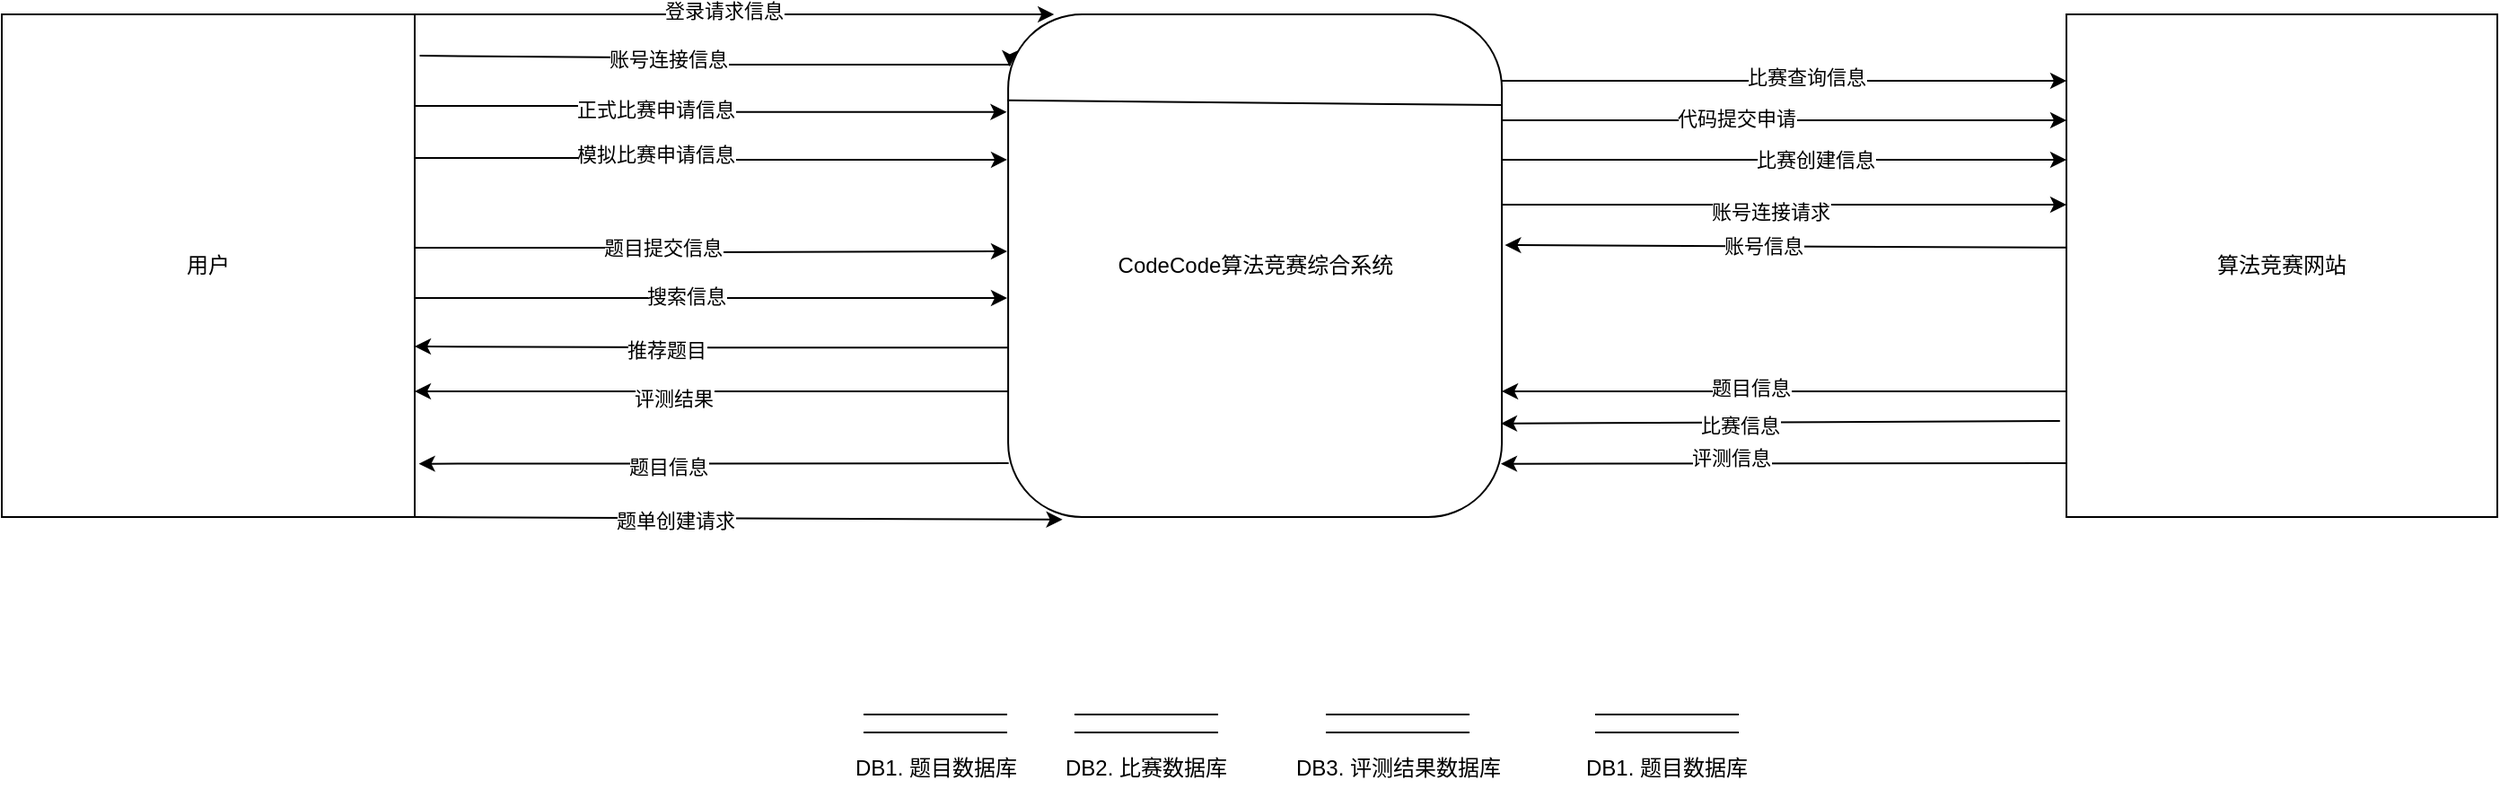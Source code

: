 <mxfile version="17.1.3" type="github">
  <diagram id="ThneDFmaGYNgDfPmpNYM" name="Page-1">
    <mxGraphModel dx="903" dy="483" grid="1" gridSize="10" guides="1" tooltips="1" connect="1" arrows="1" fold="1" page="1" pageScale="1" pageWidth="1600" pageHeight="900" math="0" shadow="0">
      <root>
        <mxCell id="0" />
        <mxCell id="1" parent="0" />
        <mxCell id="yP9FvSztLNe4L2ZfVXwx-70" style="edgeStyle=orthogonalEdgeStyle;rounded=0;orthogonalLoop=1;jettySize=auto;html=1;exitX=0;exitY=0.75;exitDx=0;exitDy=0;entryX=1;entryY=0.75;entryDx=0;entryDy=0;" edge="1" parent="1" source="yP9FvSztLNe4L2ZfVXwx-8" target="yP9FvSztLNe4L2ZfVXwx-2">
          <mxGeometry relative="1" as="geometry" />
        </mxCell>
        <mxCell id="yP9FvSztLNe4L2ZfVXwx-71" value="题目信息" style="edgeLabel;html=1;align=center;verticalAlign=middle;resizable=0;points=[];" vertex="1" connectable="0" parent="yP9FvSztLNe4L2ZfVXwx-70">
          <mxGeometry x="0.12" y="-2" relative="1" as="geometry">
            <mxPoint as="offset" />
          </mxGeometry>
        </mxCell>
        <mxCell id="yP9FvSztLNe4L2ZfVXwx-8" value="算法竞赛网站" style="rounded=0;whiteSpace=wrap;html=1;" vertex="1" parent="1">
          <mxGeometry x="1190" y="320" width="240" height="280" as="geometry" />
        </mxCell>
        <mxCell id="yP9FvSztLNe4L2ZfVXwx-24" style="edgeStyle=orthogonalEdgeStyle;rounded=0;orthogonalLoop=1;jettySize=auto;html=1;exitX=1;exitY=0.5;exitDx=0;exitDy=0;entryX=0;entryY=0.5;entryDx=0;entryDy=0;" edge="1" parent="1">
          <mxGeometry relative="1" as="geometry">
            <mxPoint x="875.54" y="379.0" as="sourcePoint" />
            <mxPoint x="1190" y="379.0" as="targetPoint" />
          </mxGeometry>
        </mxCell>
        <mxCell id="yP9FvSztLNe4L2ZfVXwx-67" value="代码提交申请" style="edgeLabel;html=1;align=center;verticalAlign=middle;resizable=0;points=[];" vertex="1" connectable="0" parent="yP9FvSztLNe4L2ZfVXwx-24">
          <mxGeometry x="-0.169" y="1" relative="1" as="geometry">
            <mxPoint as="offset" />
          </mxGeometry>
        </mxCell>
        <mxCell id="yP9FvSztLNe4L2ZfVXwx-16" value="用户" style="rounded=0;whiteSpace=wrap;html=1;" vertex="1" parent="1">
          <mxGeometry x="40" y="340" width="230" height="220" as="geometry" />
        </mxCell>
        <mxCell id="yP9FvSztLNe4L2ZfVXwx-36" style="edgeStyle=orthogonalEdgeStyle;rounded=0;orthogonalLoop=1;jettySize=auto;html=1;entryX=1;entryY=0.75;entryDx=0;entryDy=0;exitX=-0.001;exitY=0.663;exitDx=0;exitDy=0;exitPerimeter=0;" edge="1" parent="1" source="yP9FvSztLNe4L2ZfVXwx-2" target="yP9FvSztLNe4L2ZfVXwx-16">
          <mxGeometry relative="1" as="geometry">
            <mxPoint x="590" y="505" as="sourcePoint" />
          </mxGeometry>
        </mxCell>
        <mxCell id="yP9FvSztLNe4L2ZfVXwx-37" value="推荐题目" style="edgeLabel;html=1;align=center;verticalAlign=middle;resizable=0;points=[];" vertex="1" connectable="0" parent="yP9FvSztLNe4L2ZfVXwx-36">
          <mxGeometry x="0.338" y="2" relative="1" as="geometry">
            <mxPoint x="30" as="offset" />
          </mxGeometry>
        </mxCell>
        <mxCell id="yP9FvSztLNe4L2ZfVXwx-38" value="用户" style="rounded=0;whiteSpace=wrap;html=1;" vertex="1" parent="1">
          <mxGeometry x="40" y="320" width="230" height="280" as="geometry" />
        </mxCell>
        <mxCell id="yP9FvSztLNe4L2ZfVXwx-42" value="" style="group" vertex="1" connectable="0" parent="1">
          <mxGeometry x="600" y="320" width="275.54" height="280" as="geometry" />
        </mxCell>
        <mxCell id="yP9FvSztLNe4L2ZfVXwx-64" value="" style="group" vertex="1" connectable="0" parent="yP9FvSztLNe4L2ZfVXwx-42">
          <mxGeometry width="275.54" height="280" as="geometry" />
        </mxCell>
        <mxCell id="yP9FvSztLNe4L2ZfVXwx-2" value="CodeCode算法竞赛综合系统" style="rounded=1;whiteSpace=wrap;html=1;" vertex="1" parent="yP9FvSztLNe4L2ZfVXwx-64">
          <mxGeometry x="0.55" width="274.99" height="280" as="geometry" />
        </mxCell>
        <mxCell id="yP9FvSztLNe4L2ZfVXwx-3" value="" style="endArrow=none;html=1;rounded=0;exitX=-0.002;exitY=0.127;exitDx=0;exitDy=0;exitPerimeter=0;entryX=1;entryY=0.136;entryDx=0;entryDy=0;entryPerimeter=0;" edge="1" parent="yP9FvSztLNe4L2ZfVXwx-64">
          <mxGeometry width="50" height="50" relative="1" as="geometry">
            <mxPoint y="47.92" as="sourcePoint" />
            <mxPoint x="275.54" y="50.56" as="targetPoint" />
          </mxGeometry>
        </mxCell>
        <mxCell id="yP9FvSztLNe4L2ZfVXwx-15" style="edgeStyle=orthogonalEdgeStyle;rounded=0;orthogonalLoop=1;jettySize=auto;html=1;" edge="1" parent="1" source="yP9FvSztLNe4L2ZfVXwx-2" target="yP9FvSztLNe4L2ZfVXwx-16">
          <mxGeometry relative="1" as="geometry">
            <mxPoint x="410" y="450" as="targetPoint" />
            <Array as="points">
              <mxPoint x="500" y="530" />
              <mxPoint x="500" y="530" />
            </Array>
          </mxGeometry>
        </mxCell>
        <mxCell id="yP9FvSztLNe4L2ZfVXwx-35" value="评测结果" style="edgeLabel;html=1;align=center;verticalAlign=middle;resizable=0;points=[];" vertex="1" connectable="0" parent="yP9FvSztLNe4L2ZfVXwx-15">
          <mxGeometry x="0.128" y="4" relative="1" as="geometry">
            <mxPoint as="offset" />
          </mxGeometry>
        </mxCell>
        <mxCell id="yP9FvSztLNe4L2ZfVXwx-23" style="edgeStyle=orthogonalEdgeStyle;rounded=0;orthogonalLoop=1;jettySize=auto;html=1;exitX=1.012;exitY=0.132;exitDx=0;exitDy=0;exitPerimeter=0;entryX=0.003;entryY=0.104;entryDx=0;entryDy=0;entryPerimeter=0;" edge="1" parent="1" target="yP9FvSztLNe4L2ZfVXwx-2">
          <mxGeometry relative="1" as="geometry">
            <mxPoint x="272.76" y="343.04" as="sourcePoint" />
            <mxPoint x="599.175" y="347.48" as="targetPoint" />
            <Array as="points">
              <mxPoint x="273" y="344" />
              <mxPoint x="390" y="344" />
              <mxPoint x="390" y="348" />
              <mxPoint x="601" y="348" />
            </Array>
          </mxGeometry>
        </mxCell>
        <mxCell id="yP9FvSztLNe4L2ZfVXwx-25" value="账号连接信息" style="edgeLabel;html=1;align=center;verticalAlign=middle;resizable=0;points=[];" vertex="1" connectable="0" parent="yP9FvSztLNe4L2ZfVXwx-23">
          <mxGeometry x="-0.35" y="-3" relative="1" as="geometry">
            <mxPoint x="30" y="-2" as="offset" />
          </mxGeometry>
        </mxCell>
        <mxCell id="yP9FvSztLNe4L2ZfVXwx-27" style="edgeStyle=orthogonalEdgeStyle;rounded=0;orthogonalLoop=1;jettySize=auto;html=1;exitX=1;exitY=0.25;exitDx=0;exitDy=0;entryX=-0.003;entryY=0.28;entryDx=0;entryDy=0;entryPerimeter=0;" edge="1" parent="1">
          <mxGeometry relative="1" as="geometry">
            <mxPoint x="270" y="371" as="sourcePoint" />
            <mxPoint x="599.725" y="374.4" as="targetPoint" />
            <Array as="points">
              <mxPoint x="435" y="371" />
              <mxPoint x="435" y="374" />
            </Array>
          </mxGeometry>
        </mxCell>
        <mxCell id="yP9FvSztLNe4L2ZfVXwx-28" value="正式比赛申请信息" style="edgeLabel;html=1;align=center;verticalAlign=middle;resizable=0;points=[];" vertex="1" connectable="0" parent="yP9FvSztLNe4L2ZfVXwx-27">
          <mxGeometry x="-0.375" y="-2" relative="1" as="geometry">
            <mxPoint x="30" as="offset" />
          </mxGeometry>
        </mxCell>
        <mxCell id="yP9FvSztLNe4L2ZfVXwx-29" style="edgeStyle=orthogonalEdgeStyle;rounded=0;orthogonalLoop=1;jettySize=auto;html=1;exitX=1.002;exitY=0.359;exitDx=0;exitDy=0;exitPerimeter=0;entryX=-0.002;entryY=0.357;entryDx=0;entryDy=0;entryPerimeter=0;" edge="1" parent="1">
          <mxGeometry relative="1" as="geometry">
            <mxPoint x="600.0" y="400.96" as="targetPoint" />
            <mxPoint x="270.46" y="399.98" as="sourcePoint" />
            <Array as="points">
              <mxPoint x="371" y="400" />
              <mxPoint x="371" y="401" />
            </Array>
          </mxGeometry>
        </mxCell>
        <mxCell id="yP9FvSztLNe4L2ZfVXwx-30" value="模拟比赛申请信息" style="edgeLabel;html=1;align=center;verticalAlign=middle;resizable=0;points=[];" vertex="1" connectable="0" parent="yP9FvSztLNe4L2ZfVXwx-29">
          <mxGeometry x="-0.362" y="3" relative="1" as="geometry">
            <mxPoint x="29" as="offset" />
          </mxGeometry>
        </mxCell>
        <mxCell id="yP9FvSztLNe4L2ZfVXwx-31" style="edgeStyle=orthogonalEdgeStyle;rounded=0;orthogonalLoop=1;jettySize=auto;html=1;exitX=1;exitY=0.5;exitDx=0;exitDy=0;" edge="1" parent="1" source="yP9FvSztLNe4L2ZfVXwx-16">
          <mxGeometry relative="1" as="geometry">
            <mxPoint x="600" y="452" as="targetPoint" />
          </mxGeometry>
        </mxCell>
        <mxCell id="yP9FvSztLNe4L2ZfVXwx-32" value="题目提交信息" style="edgeLabel;html=1;align=center;verticalAlign=middle;resizable=0;points=[];" vertex="1" connectable="0" parent="yP9FvSztLNe4L2ZfVXwx-31">
          <mxGeometry x="-0.313" y="2" relative="1" as="geometry">
            <mxPoint x="24" y="2" as="offset" />
          </mxGeometry>
        </mxCell>
        <mxCell id="yP9FvSztLNe4L2ZfVXwx-33" style="edgeStyle=orthogonalEdgeStyle;rounded=0;orthogonalLoop=1;jettySize=auto;html=1;exitX=1;exitY=0;exitDx=0;exitDy=0;entryX=0.093;entryY=0;entryDx=0;entryDy=0;entryPerimeter=0;" edge="1" parent="1" source="yP9FvSztLNe4L2ZfVXwx-16" target="yP9FvSztLNe4L2ZfVXwx-2">
          <mxGeometry relative="1" as="geometry">
            <mxPoint x="530" y="310" as="targetPoint" />
          </mxGeometry>
        </mxCell>
        <mxCell id="yP9FvSztLNe4L2ZfVXwx-34" value="登录请求信息" style="edgeLabel;html=1;align=center;verticalAlign=middle;resizable=0;points=[];" vertex="1" connectable="0" parent="yP9FvSztLNe4L2ZfVXwx-33">
          <mxGeometry x="0.254" y="2" relative="1" as="geometry">
            <mxPoint x="-44" as="offset" />
          </mxGeometry>
        </mxCell>
        <mxCell id="yP9FvSztLNe4L2ZfVXwx-43" value="" style="endArrow=classic;html=1;rounded=0;entryX=1.01;entryY=0.894;entryDx=0;entryDy=0;entryPerimeter=0;exitX=0.001;exitY=0.893;exitDx=0;exitDy=0;exitPerimeter=0;" edge="1" parent="1" source="yP9FvSztLNe4L2ZfVXwx-2" target="yP9FvSztLNe4L2ZfVXwx-38">
          <mxGeometry width="50" height="50" relative="1" as="geometry">
            <mxPoint x="480" y="610" as="sourcePoint" />
            <mxPoint x="530" y="560" as="targetPoint" />
          </mxGeometry>
        </mxCell>
        <mxCell id="yP9FvSztLNe4L2ZfVXwx-44" value="题目信息" style="edgeLabel;html=1;align=center;verticalAlign=middle;resizable=0;points=[];" vertex="1" connectable="0" parent="yP9FvSztLNe4L2ZfVXwx-43">
          <mxGeometry x="0.161" y="2" relative="1" as="geometry">
            <mxPoint as="offset" />
          </mxGeometry>
        </mxCell>
        <mxCell id="yP9FvSztLNe4L2ZfVXwx-45" value="" style="endArrow=classic;html=1;rounded=0;exitX=1;exitY=0.5;exitDx=0;exitDy=0;" edge="1" parent="1">
          <mxGeometry width="50" height="50" relative="1" as="geometry">
            <mxPoint x="270" y="478" as="sourcePoint" />
            <mxPoint x="600" y="478" as="targetPoint" />
            <Array as="points">
              <mxPoint x="500" y="478" />
            </Array>
          </mxGeometry>
        </mxCell>
        <mxCell id="yP9FvSztLNe4L2ZfVXwx-46" value="搜索信息" style="edgeLabel;html=1;align=center;verticalAlign=middle;resizable=0;points=[];" vertex="1" connectable="0" parent="yP9FvSztLNe4L2ZfVXwx-45">
          <mxGeometry x="0.05" y="1" relative="1" as="geometry">
            <mxPoint x="-23" as="offset" />
          </mxGeometry>
        </mxCell>
        <mxCell id="yP9FvSztLNe4L2ZfVXwx-65" style="edgeStyle=orthogonalEdgeStyle;rounded=0;orthogonalLoop=1;jettySize=auto;html=1;exitX=1;exitY=0.25;exitDx=0;exitDy=0;entryX=0;entryY=0.25;entryDx=0;entryDy=0;" edge="1" parent="1">
          <mxGeometry relative="1" as="geometry">
            <mxPoint x="875.54" y="357.0" as="sourcePoint" />
            <mxPoint x="1190" y="357" as="targetPoint" />
          </mxGeometry>
        </mxCell>
        <mxCell id="yP9FvSztLNe4L2ZfVXwx-66" value="比赛查询信息" style="edgeLabel;html=1;align=center;verticalAlign=middle;resizable=0;points=[];" vertex="1" connectable="0" parent="yP9FvSztLNe4L2ZfVXwx-65">
          <mxGeometry x="0.074" y="2" relative="1" as="geometry">
            <mxPoint as="offset" />
          </mxGeometry>
        </mxCell>
        <mxCell id="yP9FvSztLNe4L2ZfVXwx-68" style="edgeStyle=orthogonalEdgeStyle;rounded=0;orthogonalLoop=1;jettySize=auto;html=1;exitX=1;exitY=0.5;exitDx=0;exitDy=0;entryX=0;entryY=0.5;entryDx=0;entryDy=0;" edge="1" parent="1">
          <mxGeometry relative="1" as="geometry">
            <mxPoint x="875.54" y="401.0" as="sourcePoint" />
            <mxPoint x="1190" y="401.0" as="targetPoint" />
          </mxGeometry>
        </mxCell>
        <mxCell id="yP9FvSztLNe4L2ZfVXwx-69" value="比赛创建信息" style="edgeLabel;html=1;align=center;verticalAlign=middle;resizable=0;points=[];" vertex="1" connectable="0" parent="yP9FvSztLNe4L2ZfVXwx-68">
          <mxGeometry x="0.108" relative="1" as="geometry">
            <mxPoint as="offset" />
          </mxGeometry>
        </mxCell>
        <mxCell id="yP9FvSztLNe4L2ZfVXwx-72" value="" style="endArrow=classic;html=1;rounded=0;exitX=-0.015;exitY=0.809;exitDx=0;exitDy=0;exitPerimeter=0;entryX=0.998;entryY=0.814;entryDx=0;entryDy=0;entryPerimeter=0;" edge="1" parent="1" source="yP9FvSztLNe4L2ZfVXwx-8" target="yP9FvSztLNe4L2ZfVXwx-2">
          <mxGeometry width="50" height="50" relative="1" as="geometry">
            <mxPoint x="1040" y="590" as="sourcePoint" />
            <mxPoint x="1090" y="540" as="targetPoint" />
          </mxGeometry>
        </mxCell>
        <mxCell id="yP9FvSztLNe4L2ZfVXwx-73" value="比赛信息" style="edgeLabel;html=1;align=center;verticalAlign=middle;resizable=0;points=[];" vertex="1" connectable="0" parent="yP9FvSztLNe4L2ZfVXwx-72">
          <mxGeometry x="0.15" y="1" relative="1" as="geometry">
            <mxPoint as="offset" />
          </mxGeometry>
        </mxCell>
        <mxCell id="yP9FvSztLNe4L2ZfVXwx-74" value="" style="endArrow=classic;html=1;rounded=0;entryX=0;entryY=0.5;entryDx=0;entryDy=0;" edge="1" parent="1">
          <mxGeometry width="50" height="50" relative="1" as="geometry">
            <mxPoint x="875.54" y="426.0" as="sourcePoint" />
            <mxPoint x="1190" y="426.0" as="targetPoint" />
            <Array as="points">
              <mxPoint x="1040" y="426" />
            </Array>
          </mxGeometry>
        </mxCell>
        <mxCell id="yP9FvSztLNe4L2ZfVXwx-75" value="账号连接请求" style="edgeLabel;html=1;align=center;verticalAlign=middle;resizable=0;points=[];" vertex="1" connectable="0" parent="yP9FvSztLNe4L2ZfVXwx-74">
          <mxGeometry x="-0.051" y="-4" relative="1" as="geometry">
            <mxPoint as="offset" />
          </mxGeometry>
        </mxCell>
        <mxCell id="yP9FvSztLNe4L2ZfVXwx-76" value="" style="endArrow=classic;html=1;rounded=0;exitX=0;exitY=0.464;exitDx=0;exitDy=0;exitPerimeter=0;entryX=1.006;entryY=0.459;entryDx=0;entryDy=0;entryPerimeter=0;" edge="1" parent="1" source="yP9FvSztLNe4L2ZfVXwx-8" target="yP9FvSztLNe4L2ZfVXwx-2">
          <mxGeometry width="50" height="50" relative="1" as="geometry">
            <mxPoint x="980" y="500" as="sourcePoint" />
            <mxPoint x="1030" y="450" as="targetPoint" />
          </mxGeometry>
        </mxCell>
        <mxCell id="yP9FvSztLNe4L2ZfVXwx-77" value="账号信息" style="edgeLabel;html=1;align=center;verticalAlign=middle;resizable=0;points=[];" vertex="1" connectable="0" parent="yP9FvSztLNe4L2ZfVXwx-76">
          <mxGeometry x="0.084" relative="1" as="geometry">
            <mxPoint as="offset" />
          </mxGeometry>
        </mxCell>
        <mxCell id="yP9FvSztLNe4L2ZfVXwx-78" value="" style="endArrow=classic;html=1;rounded=0;exitX=0;exitY=0.893;exitDx=0;exitDy=0;exitPerimeter=0;entryX=0.998;entryY=0.894;entryDx=0;entryDy=0;entryPerimeter=0;" edge="1" parent="1" source="yP9FvSztLNe4L2ZfVXwx-8" target="yP9FvSztLNe4L2ZfVXwx-2">
          <mxGeometry width="50" height="50" relative="1" as="geometry">
            <mxPoint x="940" y="620" as="sourcePoint" />
            <mxPoint x="990" y="570" as="targetPoint" />
          </mxGeometry>
        </mxCell>
        <mxCell id="yP9FvSztLNe4L2ZfVXwx-79" value="评测信息" style="edgeLabel;html=1;align=center;verticalAlign=middle;resizable=0;points=[];" vertex="1" connectable="0" parent="yP9FvSztLNe4L2ZfVXwx-78">
          <mxGeometry x="0.187" y="-3" relative="1" as="geometry">
            <mxPoint as="offset" />
          </mxGeometry>
        </mxCell>
        <mxCell id="yP9FvSztLNe4L2ZfVXwx-87" value="" style="group" vertex="1" connectable="0" parent="1">
          <mxGeometry x="512.5" y="710" width="95" height="40" as="geometry" />
        </mxCell>
        <mxCell id="yP9FvSztLNe4L2ZfVXwx-82" value="" style="group" vertex="1" connectable="0" parent="yP9FvSztLNe4L2ZfVXwx-87">
          <mxGeometry x="7.5" width="80" height="10" as="geometry" />
        </mxCell>
        <mxCell id="yP9FvSztLNe4L2ZfVXwx-80" value="" style="endArrow=none;html=1;rounded=0;" edge="1" parent="yP9FvSztLNe4L2ZfVXwx-82">
          <mxGeometry width="50" height="50" relative="1" as="geometry">
            <mxPoint as="sourcePoint" />
            <mxPoint x="80" as="targetPoint" />
          </mxGeometry>
        </mxCell>
        <mxCell id="yP9FvSztLNe4L2ZfVXwx-81" value="" style="endArrow=none;html=1;rounded=0;" edge="1" parent="yP9FvSztLNe4L2ZfVXwx-82">
          <mxGeometry width="50" height="50" relative="1" as="geometry">
            <mxPoint y="10" as="sourcePoint" />
            <mxPoint x="80" y="10" as="targetPoint" />
          </mxGeometry>
        </mxCell>
        <mxCell id="yP9FvSztLNe4L2ZfVXwx-86" value="DB1. 题目数据库" style="text;html=1;strokeColor=none;fillColor=none;align=center;verticalAlign=middle;whiteSpace=wrap;rounded=0;" vertex="1" parent="yP9FvSztLNe4L2ZfVXwx-87">
          <mxGeometry y="20" width="95" height="20" as="geometry" />
        </mxCell>
        <mxCell id="yP9FvSztLNe4L2ZfVXwx-88" value="" style="group" vertex="1" connectable="0" parent="1">
          <mxGeometry x="630" y="710" width="95" height="40" as="geometry" />
        </mxCell>
        <mxCell id="yP9FvSztLNe4L2ZfVXwx-89" value="" style="group" vertex="1" connectable="0" parent="yP9FvSztLNe4L2ZfVXwx-88">
          <mxGeometry x="7.5" width="80" height="10" as="geometry" />
        </mxCell>
        <mxCell id="yP9FvSztLNe4L2ZfVXwx-90" value="" style="endArrow=none;html=1;rounded=0;" edge="1" parent="yP9FvSztLNe4L2ZfVXwx-89">
          <mxGeometry width="50" height="50" relative="1" as="geometry">
            <mxPoint as="sourcePoint" />
            <mxPoint x="80" as="targetPoint" />
          </mxGeometry>
        </mxCell>
        <mxCell id="yP9FvSztLNe4L2ZfVXwx-91" value="" style="endArrow=none;html=1;rounded=0;" edge="1" parent="yP9FvSztLNe4L2ZfVXwx-89">
          <mxGeometry width="50" height="50" relative="1" as="geometry">
            <mxPoint y="10" as="sourcePoint" />
            <mxPoint x="80" y="10" as="targetPoint" />
          </mxGeometry>
        </mxCell>
        <mxCell id="yP9FvSztLNe4L2ZfVXwx-92" value="DB2. 比赛数据库" style="text;html=1;strokeColor=none;fillColor=none;align=center;verticalAlign=middle;whiteSpace=wrap;rounded=0;" vertex="1" parent="yP9FvSztLNe4L2ZfVXwx-88">
          <mxGeometry y="20" width="95" height="20" as="geometry" />
        </mxCell>
        <mxCell id="yP9FvSztLNe4L2ZfVXwx-93" value="" style="group" vertex="1" connectable="0" parent="1">
          <mxGeometry x="770" y="710" width="120" height="40" as="geometry" />
        </mxCell>
        <mxCell id="yP9FvSztLNe4L2ZfVXwx-94" value="" style="group" vertex="1" connectable="0" parent="yP9FvSztLNe4L2ZfVXwx-93">
          <mxGeometry x="7.5" width="80" height="10" as="geometry" />
        </mxCell>
        <mxCell id="yP9FvSztLNe4L2ZfVXwx-95" value="" style="endArrow=none;html=1;rounded=0;" edge="1" parent="yP9FvSztLNe4L2ZfVXwx-94">
          <mxGeometry width="50" height="50" relative="1" as="geometry">
            <mxPoint as="sourcePoint" />
            <mxPoint x="80" as="targetPoint" />
          </mxGeometry>
        </mxCell>
        <mxCell id="yP9FvSztLNe4L2ZfVXwx-96" value="" style="endArrow=none;html=1;rounded=0;" edge="1" parent="yP9FvSztLNe4L2ZfVXwx-94">
          <mxGeometry width="50" height="50" relative="1" as="geometry">
            <mxPoint y="10" as="sourcePoint" />
            <mxPoint x="80" y="10" as="targetPoint" />
          </mxGeometry>
        </mxCell>
        <mxCell id="yP9FvSztLNe4L2ZfVXwx-97" value="DB3. 评测结果数据库" style="text;html=1;strokeColor=none;fillColor=none;align=center;verticalAlign=middle;whiteSpace=wrap;rounded=0;" vertex="1" parent="yP9FvSztLNe4L2ZfVXwx-93">
          <mxGeometry x="-12.5" y="20" width="120" height="20" as="geometry" />
        </mxCell>
        <mxCell id="yP9FvSztLNe4L2ZfVXwx-98" value="" style="group" vertex="1" connectable="0" parent="1">
          <mxGeometry x="920" y="710" width="95" height="40" as="geometry" />
        </mxCell>
        <mxCell id="yP9FvSztLNe4L2ZfVXwx-99" value="" style="group" vertex="1" connectable="0" parent="yP9FvSztLNe4L2ZfVXwx-98">
          <mxGeometry x="7.5" width="80" height="10" as="geometry" />
        </mxCell>
        <mxCell id="yP9FvSztLNe4L2ZfVXwx-100" value="" style="endArrow=none;html=1;rounded=0;" edge="1" parent="yP9FvSztLNe4L2ZfVXwx-99">
          <mxGeometry width="50" height="50" relative="1" as="geometry">
            <mxPoint as="sourcePoint" />
            <mxPoint x="80" as="targetPoint" />
          </mxGeometry>
        </mxCell>
        <mxCell id="yP9FvSztLNe4L2ZfVXwx-101" value="" style="endArrow=none;html=1;rounded=0;" edge="1" parent="yP9FvSztLNe4L2ZfVXwx-99">
          <mxGeometry width="50" height="50" relative="1" as="geometry">
            <mxPoint y="10" as="sourcePoint" />
            <mxPoint x="80" y="10" as="targetPoint" />
          </mxGeometry>
        </mxCell>
        <mxCell id="yP9FvSztLNe4L2ZfVXwx-102" value="DB1. 题目数据库" style="text;html=1;strokeColor=none;fillColor=none;align=center;verticalAlign=middle;whiteSpace=wrap;rounded=0;" vertex="1" parent="yP9FvSztLNe4L2ZfVXwx-98">
          <mxGeometry y="20" width="95" height="20" as="geometry" />
        </mxCell>
        <mxCell id="yP9FvSztLNe4L2ZfVXwx-103" value="" style="endArrow=classic;html=1;rounded=0;exitX=1;exitY=1;exitDx=0;exitDy=0;entryX=0.11;entryY=1.005;entryDx=0;entryDy=0;entryPerimeter=0;" edge="1" parent="1" source="yP9FvSztLNe4L2ZfVXwx-38" target="yP9FvSztLNe4L2ZfVXwx-2">
          <mxGeometry width="50" height="50" relative="1" as="geometry">
            <mxPoint x="410" y="650" as="sourcePoint" />
            <mxPoint x="460" y="600" as="targetPoint" />
          </mxGeometry>
        </mxCell>
        <mxCell id="yP9FvSztLNe4L2ZfVXwx-105" value="题单创建请求" style="edgeLabel;html=1;align=center;verticalAlign=middle;resizable=0;points=[];" vertex="1" connectable="0" parent="yP9FvSztLNe4L2ZfVXwx-103">
          <mxGeometry x="-0.2" y="-1" relative="1" as="geometry">
            <mxPoint as="offset" />
          </mxGeometry>
        </mxCell>
        <mxCell id="yP9FvSztLNe4L2ZfVXwx-1" value="Untitled Layer" parent="0" />
      </root>
    </mxGraphModel>
  </diagram>
</mxfile>
